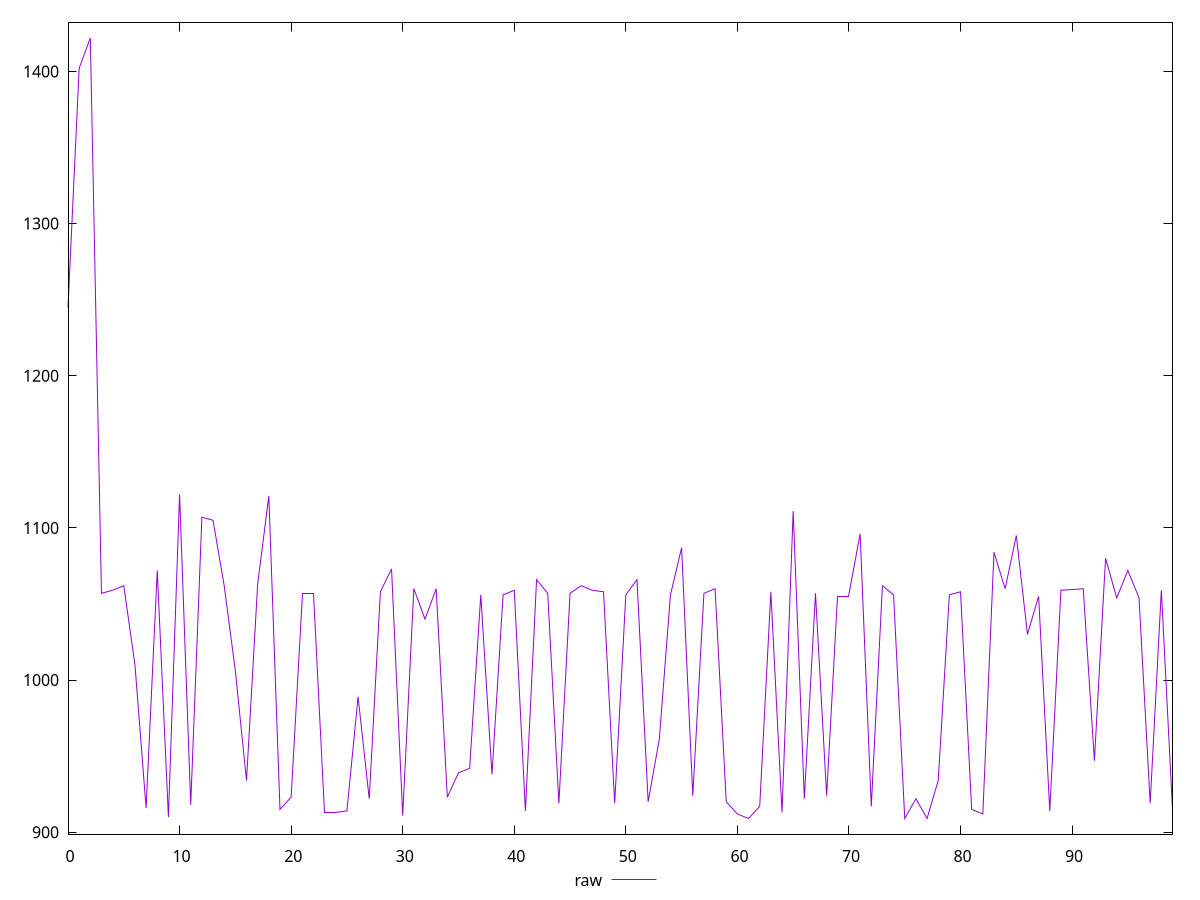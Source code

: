 reset

$raw <<EOF
0 1245
1 1402
2 1422
3 1057
4 1059
5 1062
6 1010
7 916
8 1072
9 910
10 1122
11 918
12 1107
13 1105
14 1062
15 1006
16 934
17 1063
18 1121
19 915
20 923
21 1057
22 1057
23 913
24 913
25 914
26 989
27 922
28 1058
29 1073
30 911
31 1060
32 1040
33 1060
34 923
35 939
36 942
37 1056
38 938
39 1056
40 1059
41 914
42 1066
43 1057
44 919
45 1057
46 1062
47 1059
48 1058
49 919
50 1056
51 1066
52 920
53 961
54 1056
55 1087
56 924
57 1057
58 1060
59 920
60 912
61 909
62 917
63 1058
64 913
65 1111
66 922
67 1057
68 924
69 1055
70 1055
71 1096
72 917
73 1062
74 1056
75 909
76 922
77 909
78 934
79 1056
80 1058
81 915
82 912
83 1084
84 1060
85 1095
86 1030
87 1055
88 914
89 1059
91 1060
92 947
93 1080
94 1054
95 1072
96 1054
97 919
98 1059
99 915
EOF

set key outside below
set xrange [0:99]
set yrange [898.74:1432.26]
set trange [898.74:1432.26]
set terminal svg size 640, 500 enhanced background rgb 'white'
set output "report/report_00029_2021-02-24T13-36-40.390Z/uses-rel-preload/samples/card/raw/values.svg"

plot $raw title "raw" with line

reset

